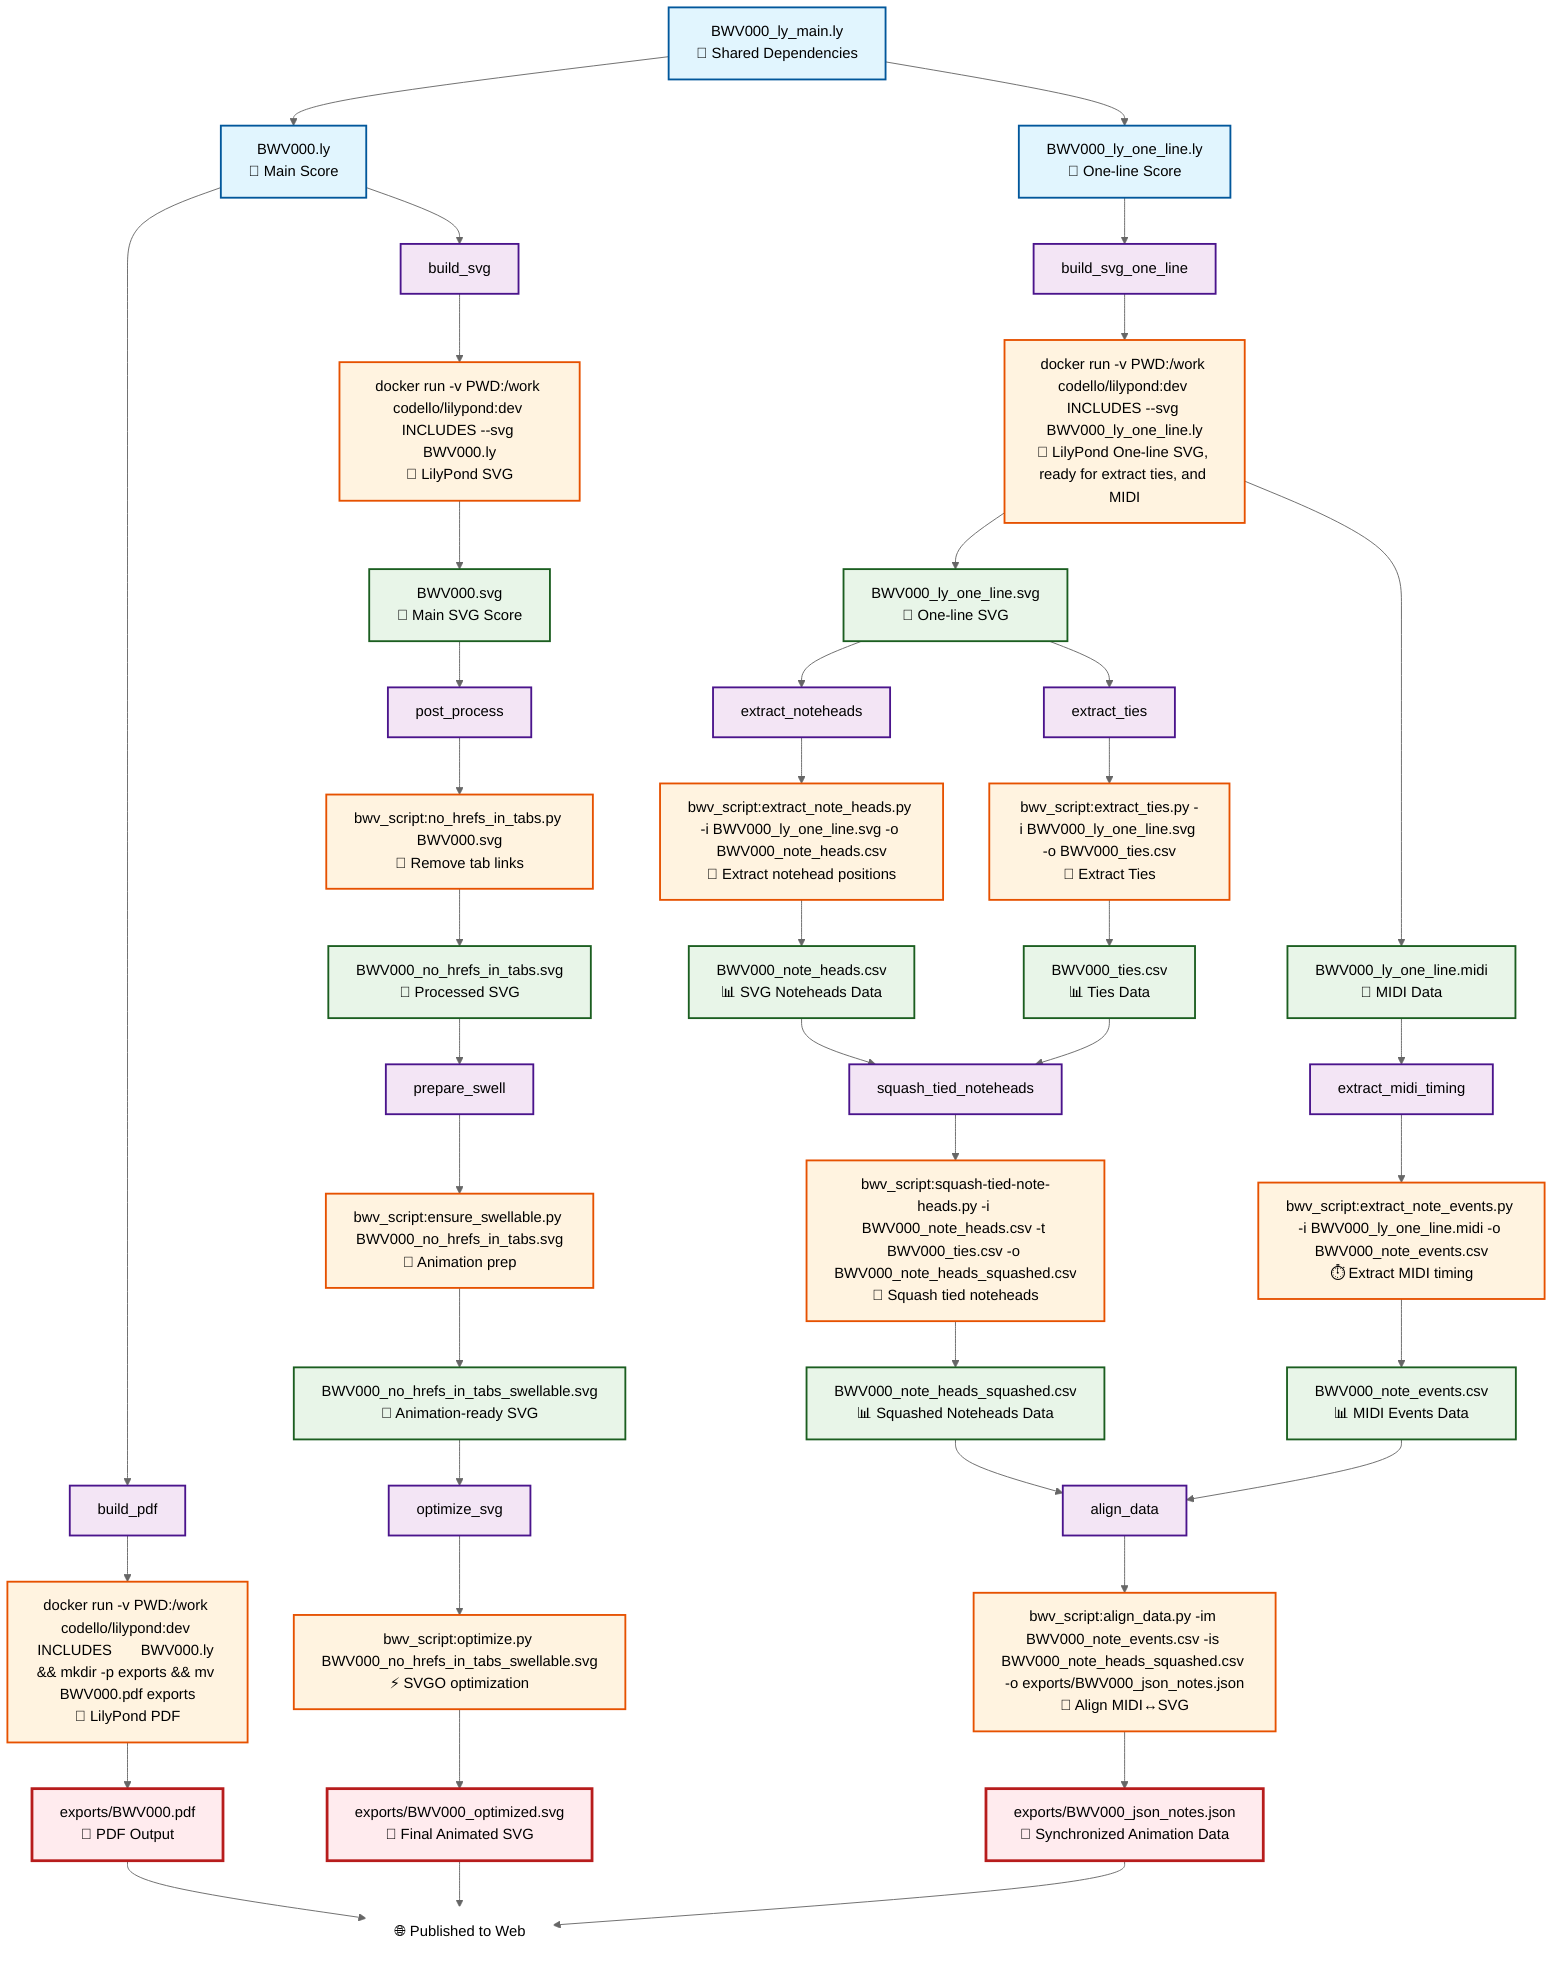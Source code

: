 %%{init: {'theme':'neutral'}}%%
graph TD

%% ============================================================================
%% INPUT NODES
%% ============================================================================
I1[BWV000.ly<br/>📄 Main Score]
I2[BWV000_ly_one_line.ly<br/>📄 One-line Score]
I3[BWV000_ly_main.ly<br/>📄 Shared Dependencies]

%% ============================================================================
%% TASK NODES
%% ============================================================================
T1[build_pdf]
T2[build_svg]
T3[build_svg_one_line]
T4[post_process]
T5[prepare_swell]
T6[optimize_svg]
T7[extract_noteheads]
T8[extract_midi_timing]
T9[align_data]
T0[extract_ties]
T11[squash_tied_noteheads]

%% ============================================================================
%% RUNNABLE NODES
%% ============================================================================
R1[docker run -v PWD:/work codello/lilypond:dev INCLUDES       BWV000.ly && mkdir -p exports && mv BWV000.pdf exports<br/>🐳 LilyPond PDF]
R2[docker run -v PWD:/work codello/lilypond:dev INCLUDES --svg BWV000.ly<br/>🐳 LilyPond SVG]
R3[docker run -v PWD:/work codello/lilypond:dev INCLUDES --svg BWV000_ly_one_line.ly<br/>🐳 LilyPond One-line SVG, ready for extract ties, and MIDI]
R4[bwv_script:no_hrefs_in_tabs.py BWV000.svg<br/>🔗 Remove tab links]
R5[bwv_script:ensure_swellable.py BWV000_no_hrefs_in_tabs.svg<br/>🎯 Animation prep]
R6[bwv_script:optimize.py BWV000_no_hrefs_in_tabs_swellable.svg<br/>⚡ SVGO optimization]
R7[bwv_script:extract_note_heads.py -i BWV000_ly_one_line.svg -o BWV000_note_heads.csv<br/>📍 Extract notehead positions]
R8[bwv_script:extract_note_events.py -i BWV000_ly_one_line.midi -o BWV000_note_events.csv<br/>⏱️ Extract MIDI timing]
R9[bwv_script:align_data.py -im BWV000_note_events.csv -is BWV000_note_heads_squashed.csv -o exports/BWV000_json_notes.json<br/>🎯 Align MIDI↔SVG]
R0[bwv_script:extract_ties.py -i BWV000_ly_one_line.svg -o BWV000_ties.csv<br/>🔗 Extract Ties]
R11[bwv_script:squash-tied-note-heads.py -i BWV000_note_heads.csv -t BWV000_ties.csv -o BWV000_note_heads_squashed.csv<br/>🎵 Squash tied noteheads]

%% ============================================================================
%% OUTPUT NODES
%% ============================================================================
O2[BWV000.svg<br/>🎼 Main SVG Score]
O3[BWV000_ly_one_line.svg<br/>🎼 One-line SVG]
O4[BWV000_ly_one_line.midi<br/>🎵 MIDI Data]
O5[BWV000_no_hrefs_in_tabs.svg<br/>🔄 Processed SVG]
O6[BWV000_no_hrefs_in_tabs_swellable.svg<br/>🎯 Animation-ready SVG]
O7[BWV000_note_heads.csv<br/>📊 SVG Noteheads Data]
O8[BWV000_note_events.csv<br/>📊 MIDI Events Data]
O9[BWV000_ties.csv<br/>📊 Ties Data]
O10[BWV000_note_heads_squashed.csv<br/>📊 Squashed Noteheads Data]

%% ============================================================================
%% EXPORT NODES
%% ============================================================================
E3[exports/BWV000.pdf<br/>📑 PDF Output]
E1[exports/BWV000_optimized.svg<br/>🎨 Final Animated SVG]
E2[exports/BWV000_json_notes.json<br/>🎵 Synchronized Animation Data]

%% ============================================================================
%% DEPENDENCY RELATIONSHIPS
%% ============================================================================
%% Shared dependencies
I3 --> I1
I3 --> I2

%% Input to task relationships
I1 --> T1
I1 --> T2
I2 --> T3

%% Task to runnable relationships
T1 --> R1
T2 --> R2
T3 --> R3
T4 --> R4
T5 --> R5
T6 --> R6
T7 --> R7
T8 --> R8
T9 --> R9
T0 --> R0
T11 --> R11

%% Runnable to output relationships
R2 --> O2
R3 --> O3
R3 --> O4
R0 --> O9
R7 --> O7
R8 --> O8
R11 --> O10

%% SVG processing chain
O2 --> T4
R4 --> O5
O5 --> T5
R5 --> O6
O6 --> T6

%% Data extraction parallel branches
O3 --> T7
O3 --> T0
O4 --> T8

%% Squash tied noteheads step
O7 --> T11
O9 --> T11

%% Final data alignment (now uses squashed noteheads)
O10 --> T9
O8 --> T9

%% Final export
R1 --> E3
R6 --> E1
R9 --> E2

%% ============================================================================
%% STYLING
%% ============================================================================
classDef input fill:#e1f5fe,stroke:#01579b,stroke-width:2px
classDef task fill:#f3e5f5,stroke:#4a148c,stroke-width:2px
classDef output fill:#e8f5e8,stroke:#1b5e20,stroke-width:2px
classDef runnable fill:#fff3e0,stroke:#e65100,stroke-width:2px
classDef export fill:#ffebee,stroke:#b71c1c,stroke-width:3px

class I1,I2,I3 input
class T1,T2,T3,T4,T5,T6,T7,T8,T9,T0,T10,T11 task
class O2,O3,O4,O5,O6,O7,O8,O9,O10 output
class R1,R2,R3,R4,R5,R6,R7,R8,R9,R0,R11 runnable
class E3,E1,E2 export

%% ============================================================================
%% BOTTOM ALIGNMENT HACK
%% ============================================================================
T10["🌐 Published to Web"]
style T10 fill:#ffffff,stroke:#ffffff

E1 --> T10
E2 --> T10
E3 --> T10